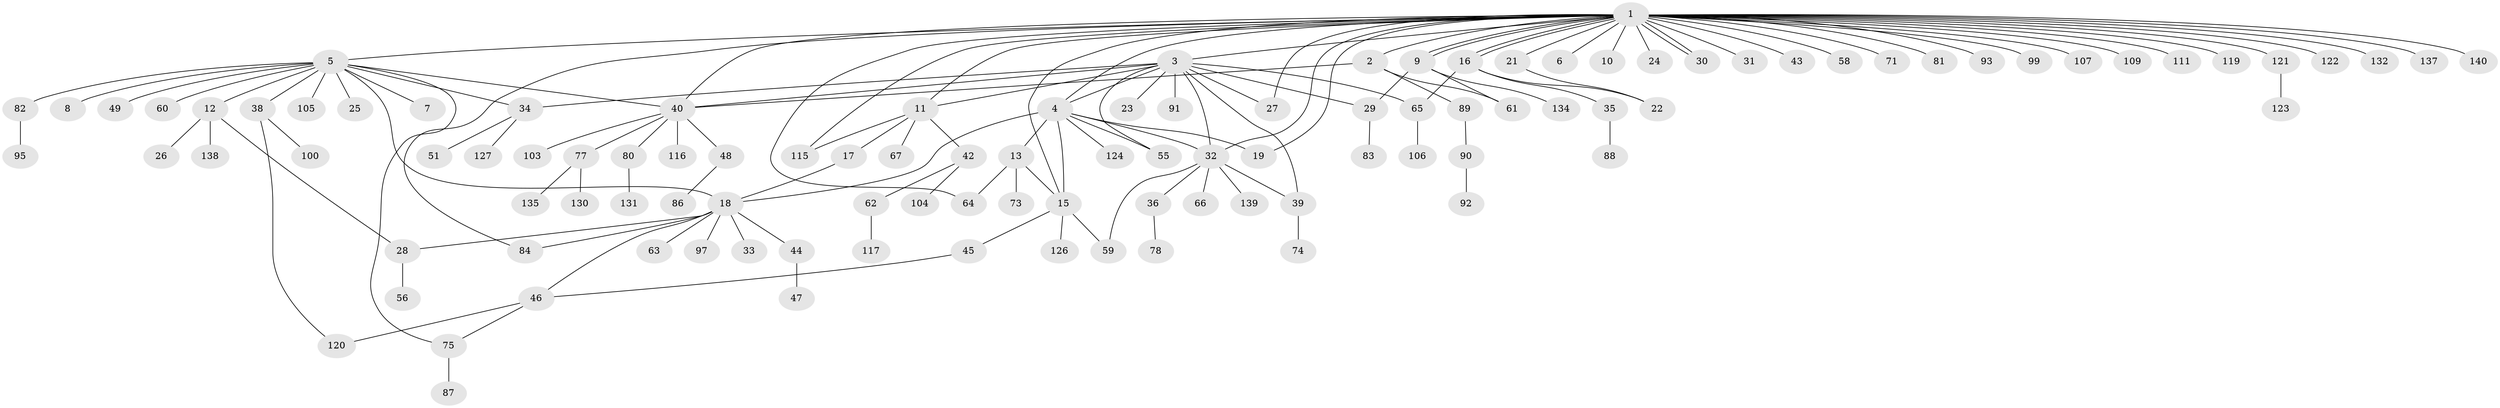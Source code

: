 // original degree distribution, {38: 0.0070921985815602835, 4: 0.0425531914893617, 14: 0.0070921985815602835, 10: 0.0070921985815602835, 13: 0.0070921985815602835, 1: 0.5035460992907801, 2: 0.2978723404255319, 6: 0.02127659574468085, 5: 0.028368794326241134, 7: 0.0070921985815602835, 9: 0.014184397163120567, 3: 0.04964539007092199, 8: 0.0070921985815602835}
// Generated by graph-tools (version 1.1) at 2025/11/02/27/25 16:11:12]
// undirected, 108 vertices, 138 edges
graph export_dot {
graph [start="1"]
  node [color=gray90,style=filled];
  1 [super="+14"];
  2;
  3 [super="+52"];
  4 [super="+128"];
  5 [super="+37"];
  6;
  7;
  8 [super="+114"];
  9 [super="+94"];
  10 [super="+101"];
  11 [super="+118"];
  12 [super="+20"];
  13 [super="+70"];
  15 [super="+50"];
  16 [super="+108"];
  17;
  18 [super="+68"];
  19;
  21;
  22;
  23 [super="+54"];
  24;
  25 [super="+53"];
  26;
  27 [super="+41"];
  28;
  29 [super="+85"];
  30;
  31;
  32 [super="+110"];
  33 [super="+141"];
  34 [super="+79"];
  35;
  36;
  38 [super="+57"];
  39 [super="+76"];
  40 [super="+133"];
  42 [super="+102"];
  43;
  44;
  45;
  46 [super="+98"];
  47;
  48;
  49;
  51;
  55;
  56;
  58;
  59 [super="+69"];
  60;
  61;
  62;
  63;
  64 [super="+72"];
  65;
  66;
  67;
  71;
  73 [super="+129"];
  74 [super="+112"];
  75;
  77;
  78;
  80;
  81;
  82;
  83;
  84;
  86;
  87;
  88;
  89;
  90;
  91;
  92;
  93 [super="+113"];
  95 [super="+96"];
  97;
  99;
  100;
  103;
  104;
  105;
  106;
  107;
  109 [super="+125"];
  111;
  115;
  116;
  117;
  119 [super="+136"];
  120;
  121;
  122;
  123;
  124;
  126;
  127;
  130;
  131;
  132;
  134;
  135;
  137;
  138;
  139;
  140;
  1 -- 2;
  1 -- 3;
  1 -- 4;
  1 -- 5;
  1 -- 6;
  1 -- 9;
  1 -- 9;
  1 -- 10;
  1 -- 11;
  1 -- 15;
  1 -- 16;
  1 -- 16;
  1 -- 19;
  1 -- 21;
  1 -- 24;
  1 -- 27;
  1 -- 30;
  1 -- 30;
  1 -- 31;
  1 -- 40;
  1 -- 43;
  1 -- 58;
  1 -- 64;
  1 -- 81;
  1 -- 84;
  1 -- 93;
  1 -- 99;
  1 -- 107;
  1 -- 109;
  1 -- 111;
  1 -- 115;
  1 -- 119;
  1 -- 121;
  1 -- 122;
  1 -- 132;
  1 -- 137;
  1 -- 140 [weight=2];
  1 -- 32;
  1 -- 71;
  2 -- 61;
  2 -- 89;
  2 -- 40;
  3 -- 4;
  3 -- 11;
  3 -- 23;
  3 -- 27;
  3 -- 32;
  3 -- 34;
  3 -- 39;
  3 -- 40;
  3 -- 55;
  3 -- 65;
  3 -- 91;
  3 -- 29;
  4 -- 13;
  4 -- 15;
  4 -- 18;
  4 -- 19;
  4 -- 32;
  4 -- 55;
  4 -- 124;
  5 -- 7;
  5 -- 8;
  5 -- 12;
  5 -- 18;
  5 -- 25;
  5 -- 34;
  5 -- 40;
  5 -- 49;
  5 -- 60;
  5 -- 82;
  5 -- 105;
  5 -- 75;
  5 -- 38;
  9 -- 29;
  9 -- 61;
  9 -- 134;
  11 -- 17;
  11 -- 42;
  11 -- 67;
  11 -- 115;
  12 -- 26;
  12 -- 28;
  12 -- 138;
  13 -- 15;
  13 -- 73;
  13 -- 64;
  15 -- 45;
  15 -- 59;
  15 -- 126;
  16 -- 22;
  16 -- 35;
  16 -- 65;
  17 -- 18;
  18 -- 28;
  18 -- 33;
  18 -- 44;
  18 -- 63;
  18 -- 84;
  18 -- 97;
  18 -- 46;
  21 -- 22;
  28 -- 56;
  29 -- 83;
  32 -- 36;
  32 -- 39;
  32 -- 66;
  32 -- 139;
  32 -- 59;
  34 -- 51;
  34 -- 127;
  35 -- 88;
  36 -- 78;
  38 -- 100;
  38 -- 120;
  39 -- 74;
  40 -- 48;
  40 -- 77;
  40 -- 80;
  40 -- 103;
  40 -- 116;
  42 -- 62;
  42 -- 104;
  44 -- 47;
  45 -- 46;
  46 -- 75;
  46 -- 120;
  48 -- 86;
  62 -- 117;
  65 -- 106;
  75 -- 87;
  77 -- 130;
  77 -- 135;
  80 -- 131;
  82 -- 95;
  89 -- 90;
  90 -- 92;
  121 -- 123;
}

